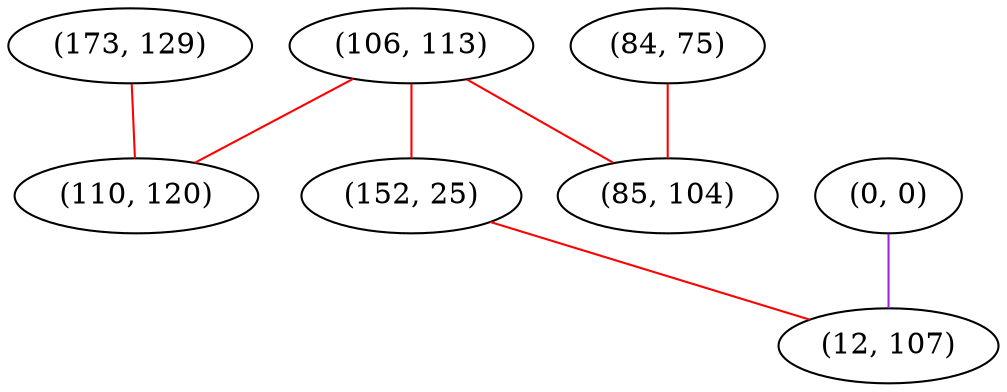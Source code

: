 graph "" {
"(173, 129)";
"(0, 0)";
"(106, 113)";
"(110, 120)";
"(84, 75)";
"(152, 25)";
"(85, 104)";
"(12, 107)";
"(173, 129)" -- "(110, 120)"  [color=red, key=0, weight=1];
"(0, 0)" -- "(12, 107)"  [color=purple, key=0, weight=4];
"(106, 113)" -- "(152, 25)"  [color=red, key=0, weight=1];
"(106, 113)" -- "(110, 120)"  [color=red, key=0, weight=1];
"(106, 113)" -- "(85, 104)"  [color=red, key=0, weight=1];
"(84, 75)" -- "(85, 104)"  [color=red, key=0, weight=1];
"(152, 25)" -- "(12, 107)"  [color=red, key=0, weight=1];
}
